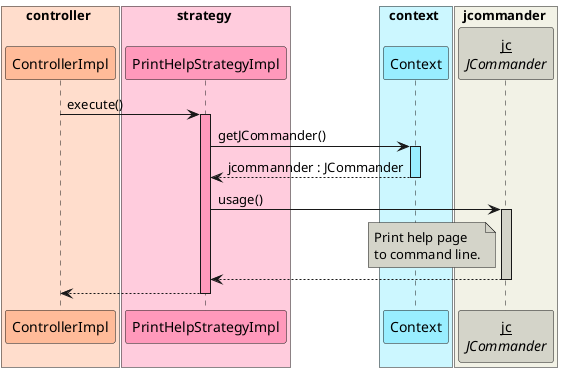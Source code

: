 @startuml
autoactivate on

participant "__jc__\n//JCommander//" as JCommander1 #d4d4c9

box controller #FFDDCC
participant ControllerImpl #FFBB99
end box

box strategy #FFCCDD
participant PrintHelpStrategyImpl #FF99BB
end box

box context #CCF7FF
participant Context #99EEFF
end box

box jcommander #f2f2e6
participant JCommander1
end box


ControllerImpl -> PrintHelpStrategyImpl #FF99BB : execute()

PrintHelpStrategyImpl -> Context #99EEFF : getJCommander()
PrintHelpStrategyImpl <-- Context : jcommannder : JCommander

PrintHelpStrategyImpl -> JCommander1 #d4d4c9 : usage()

note left of JCommander1 #d4d4c9: Print help page\nto command line.

PrintHelpStrategyImpl <-- JCommander1

ControllerImpl <-- PrintHelpStrategyImpl
@enduml